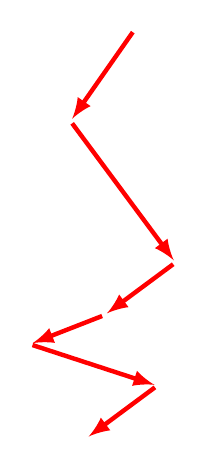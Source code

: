 \begin{tikzpicture}

 \begin{scope}[rotate=10]

\coordinate (A1) at (1,0);
\coordinate (A2) at (0,-1); 
\coordinate (A3) at (1,-3); 
\coordinate (A4) at (0,-3.5);
\coordinate (A5) at (-1,-3.7);
\coordinate (A6) at (0.5,-4.5);
\coordinate (A7) at (-0.5,-5);

\foreach \i in {1,...,6}{
\pgfmathsetmacro\ii{\i +1}
\pgfmathresult{\ii}{\i+1}
\draw [->,>=latex,ultra thick,red,shorten >=1pt,shorten <=1pt] (A\i) -- (A\ii);
}

\end{scope}

\end{tikzpicture}